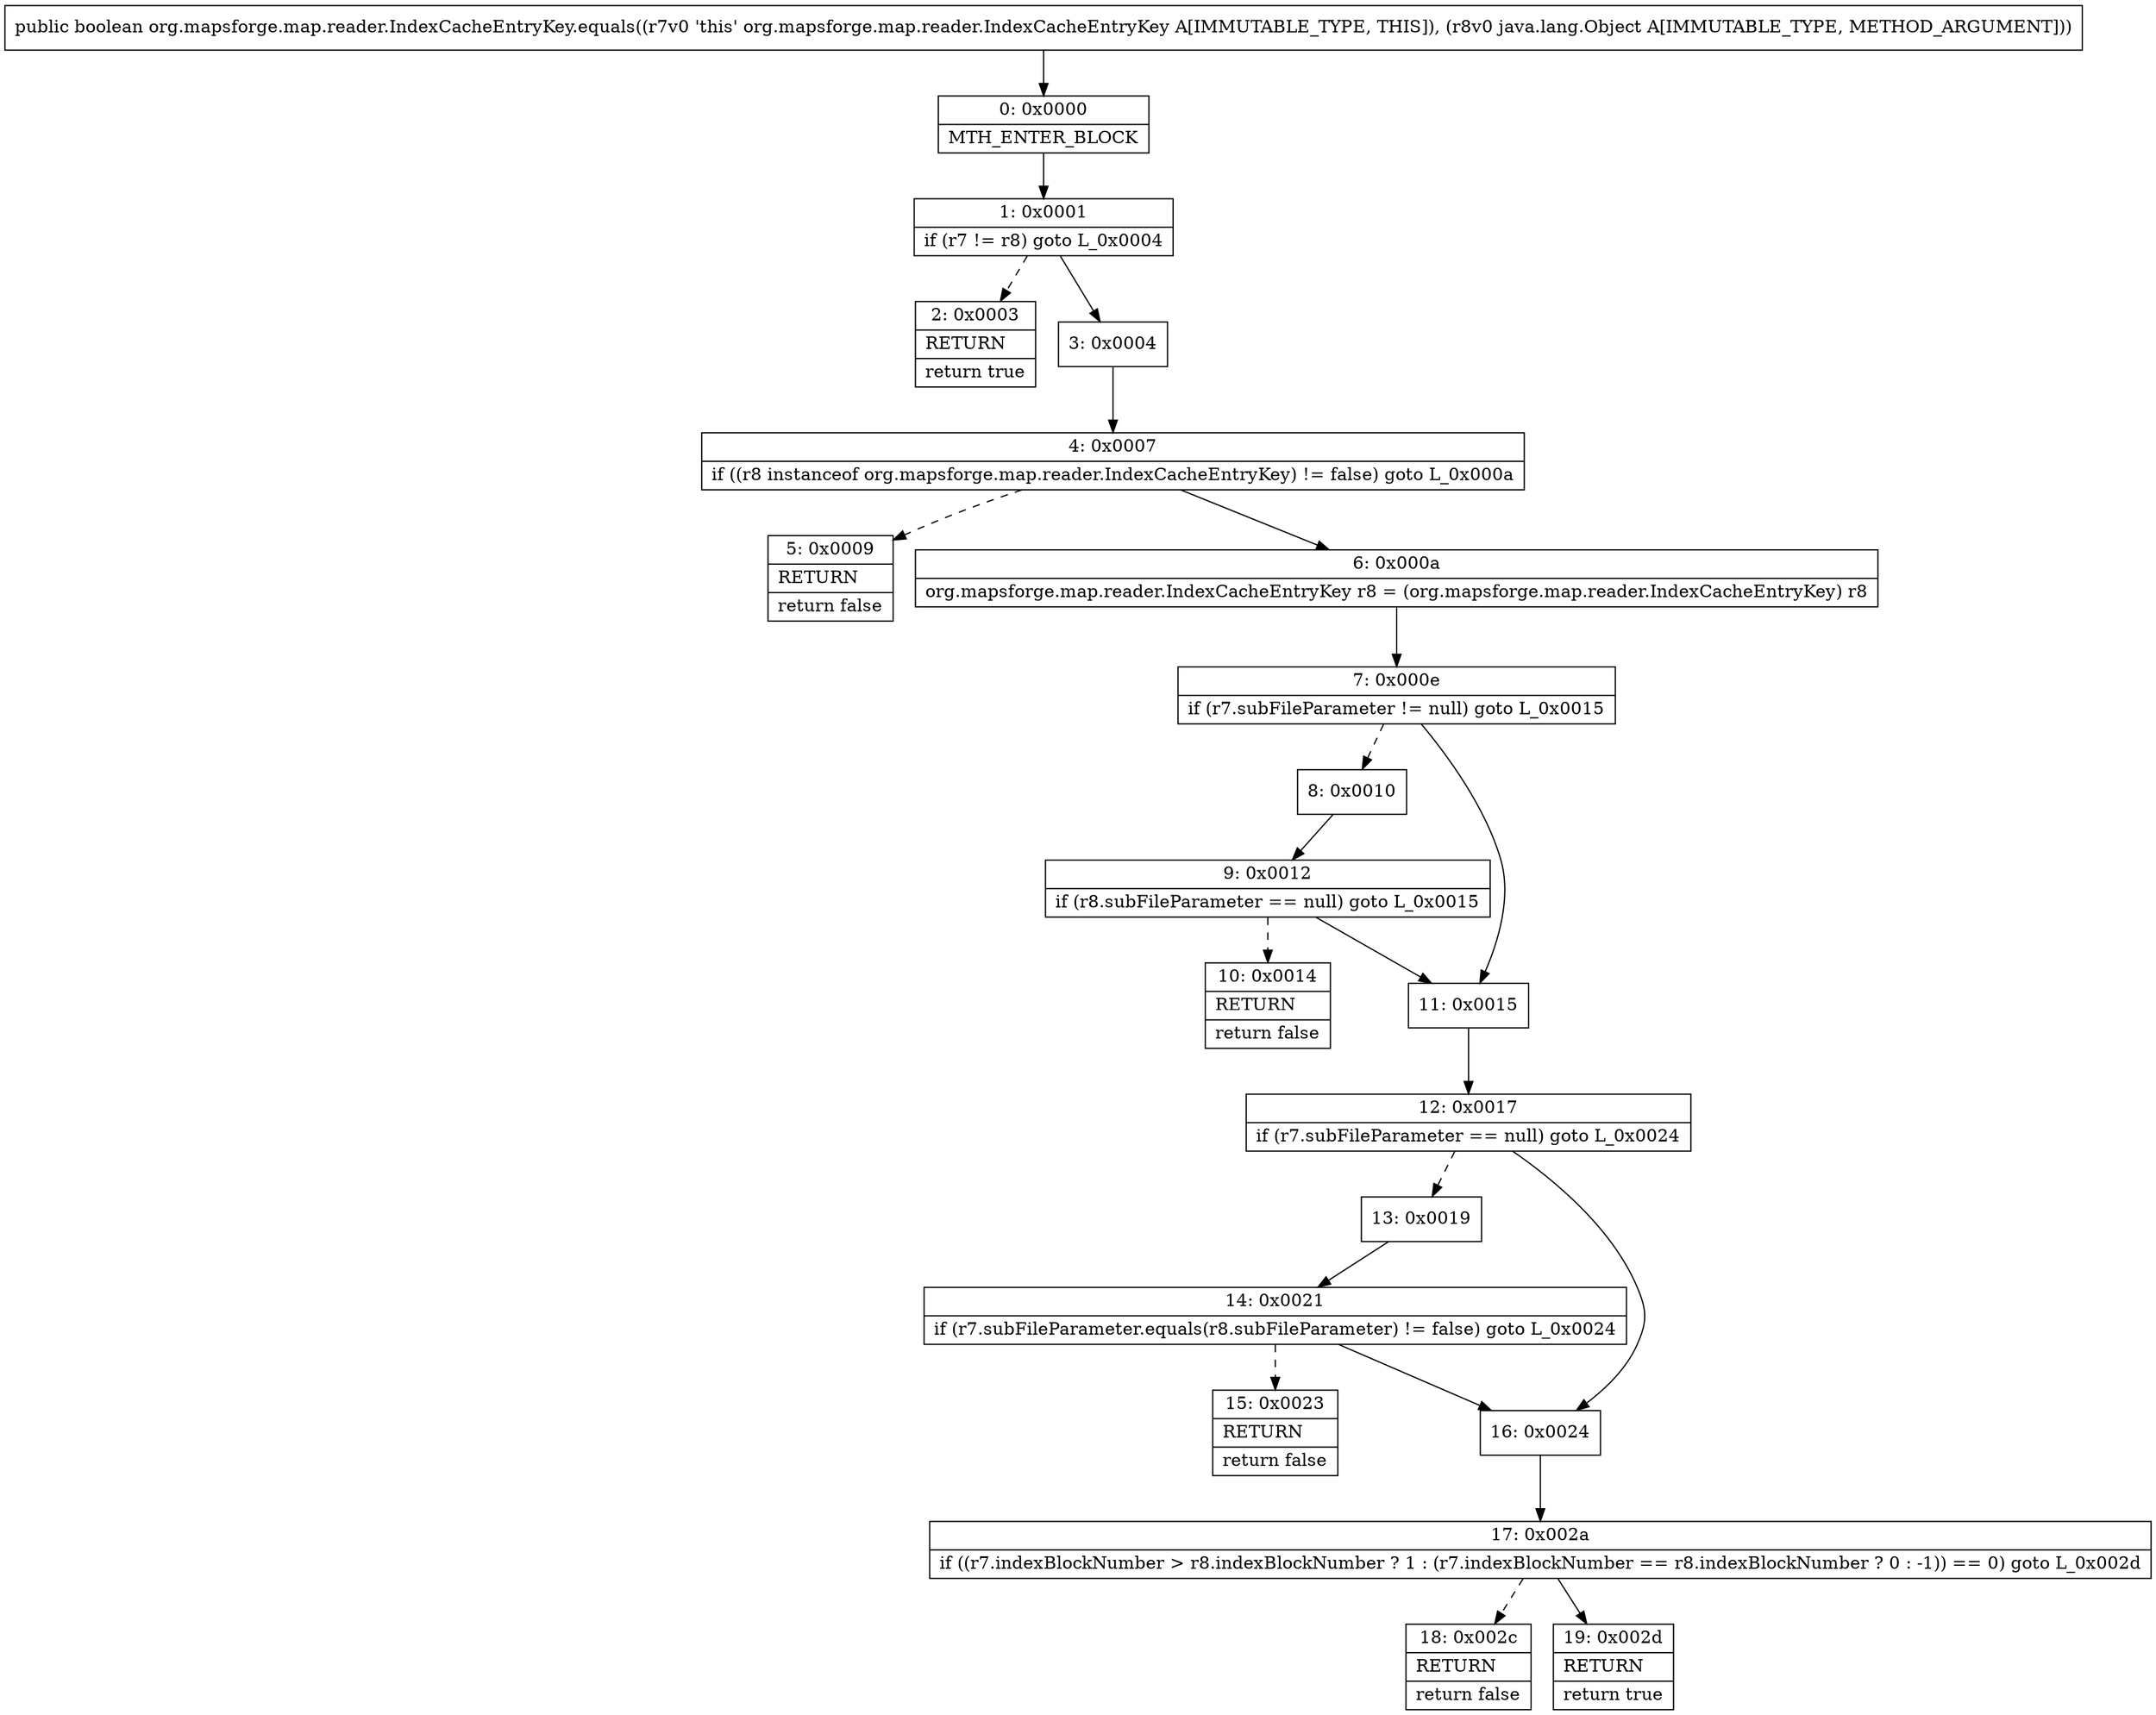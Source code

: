 digraph "CFG fororg.mapsforge.map.reader.IndexCacheEntryKey.equals(Ljava\/lang\/Object;)Z" {
Node_0 [shape=record,label="{0\:\ 0x0000|MTH_ENTER_BLOCK\l}"];
Node_1 [shape=record,label="{1\:\ 0x0001|if (r7 != r8) goto L_0x0004\l}"];
Node_2 [shape=record,label="{2\:\ 0x0003|RETURN\l|return true\l}"];
Node_3 [shape=record,label="{3\:\ 0x0004}"];
Node_4 [shape=record,label="{4\:\ 0x0007|if ((r8 instanceof org.mapsforge.map.reader.IndexCacheEntryKey) != false) goto L_0x000a\l}"];
Node_5 [shape=record,label="{5\:\ 0x0009|RETURN\l|return false\l}"];
Node_6 [shape=record,label="{6\:\ 0x000a|org.mapsforge.map.reader.IndexCacheEntryKey r8 = (org.mapsforge.map.reader.IndexCacheEntryKey) r8\l}"];
Node_7 [shape=record,label="{7\:\ 0x000e|if (r7.subFileParameter != null) goto L_0x0015\l}"];
Node_8 [shape=record,label="{8\:\ 0x0010}"];
Node_9 [shape=record,label="{9\:\ 0x0012|if (r8.subFileParameter == null) goto L_0x0015\l}"];
Node_10 [shape=record,label="{10\:\ 0x0014|RETURN\l|return false\l}"];
Node_11 [shape=record,label="{11\:\ 0x0015}"];
Node_12 [shape=record,label="{12\:\ 0x0017|if (r7.subFileParameter == null) goto L_0x0024\l}"];
Node_13 [shape=record,label="{13\:\ 0x0019}"];
Node_14 [shape=record,label="{14\:\ 0x0021|if (r7.subFileParameter.equals(r8.subFileParameter) != false) goto L_0x0024\l}"];
Node_15 [shape=record,label="{15\:\ 0x0023|RETURN\l|return false\l}"];
Node_16 [shape=record,label="{16\:\ 0x0024}"];
Node_17 [shape=record,label="{17\:\ 0x002a|if ((r7.indexBlockNumber \> r8.indexBlockNumber ? 1 : (r7.indexBlockNumber == r8.indexBlockNumber ? 0 : \-1)) == 0) goto L_0x002d\l}"];
Node_18 [shape=record,label="{18\:\ 0x002c|RETURN\l|return false\l}"];
Node_19 [shape=record,label="{19\:\ 0x002d|RETURN\l|return true\l}"];
MethodNode[shape=record,label="{public boolean org.mapsforge.map.reader.IndexCacheEntryKey.equals((r7v0 'this' org.mapsforge.map.reader.IndexCacheEntryKey A[IMMUTABLE_TYPE, THIS]), (r8v0 java.lang.Object A[IMMUTABLE_TYPE, METHOD_ARGUMENT])) }"];
MethodNode -> Node_0;
Node_0 -> Node_1;
Node_1 -> Node_2[style=dashed];
Node_1 -> Node_3;
Node_3 -> Node_4;
Node_4 -> Node_5[style=dashed];
Node_4 -> Node_6;
Node_6 -> Node_7;
Node_7 -> Node_8[style=dashed];
Node_7 -> Node_11;
Node_8 -> Node_9;
Node_9 -> Node_10[style=dashed];
Node_9 -> Node_11;
Node_11 -> Node_12;
Node_12 -> Node_13[style=dashed];
Node_12 -> Node_16;
Node_13 -> Node_14;
Node_14 -> Node_15[style=dashed];
Node_14 -> Node_16;
Node_16 -> Node_17;
Node_17 -> Node_18[style=dashed];
Node_17 -> Node_19;
}

